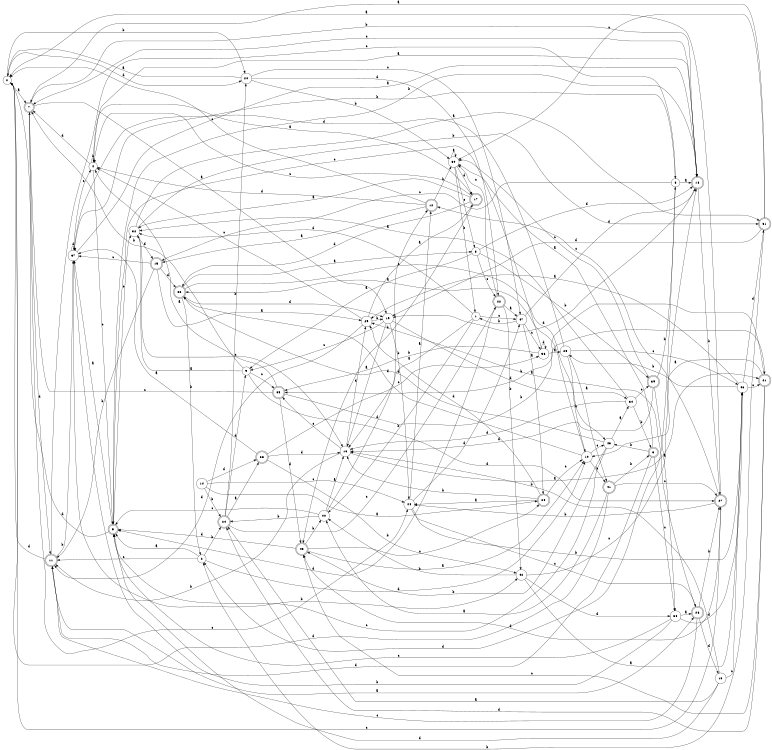digraph n39_8 {
__start0 [label="" shape="none"];

rankdir=LR;
size="8,5";

s0 [style="filled", color="black", fillcolor="white" shape="circle", label="0"];
s1 [style="filled", color="black", fillcolor="white" shape="circle", label="1"];
s2 [style="filled", color="black", fillcolor="white" shape="circle", label="2"];
s3 [style="rounded,filled", color="black", fillcolor="white" shape="doublecircle", label="3"];
s4 [style="filled", color="black", fillcolor="white" shape="circle", label="4"];
s5 [style="rounded,filled", color="black", fillcolor="white" shape="doublecircle", label="5"];
s6 [style="filled", color="black", fillcolor="white" shape="circle", label="6"];
s7 [style="rounded,filled", color="black", fillcolor="white" shape="doublecircle", label="7"];
s8 [style="filled", color="black", fillcolor="white" shape="circle", label="8"];
s9 [style="filled", color="black", fillcolor="white" shape="circle", label="9"];
s10 [style="filled", color="black", fillcolor="white" shape="circle", label="10"];
s11 [style="rounded,filled", color="black", fillcolor="white" shape="doublecircle", label="11"];
s12 [style="rounded,filled", color="black", fillcolor="white" shape="doublecircle", label="12"];
s13 [style="filled", color="black", fillcolor="white" shape="circle", label="13"];
s14 [style="filled", color="black", fillcolor="white" shape="circle", label="14"];
s15 [style="rounded,filled", color="black", fillcolor="white" shape="doublecircle", label="15"];
s16 [style="filled", color="black", fillcolor="white" shape="circle", label="16"];
s17 [style="rounded,filled", color="black", fillcolor="white" shape="doublecircle", label="17"];
s18 [style="rounded,filled", color="black", fillcolor="white" shape="doublecircle", label="18"];
s19 [style="filled", color="black", fillcolor="white" shape="circle", label="19"];
s20 [style="filled", color="black", fillcolor="white" shape="circle", label="20"];
s21 [style="rounded,filled", color="black", fillcolor="white" shape="doublecircle", label="21"];
s22 [style="rounded,filled", color="black", fillcolor="white" shape="doublecircle", label="22"];
s23 [style="rounded,filled", color="black", fillcolor="white" shape="doublecircle", label="23"];
s24 [style="rounded,filled", color="black", fillcolor="white" shape="doublecircle", label="24"];
s25 [style="filled", color="black", fillcolor="white" shape="circle", label="25"];
s26 [style="rounded,filled", color="black", fillcolor="white" shape="doublecircle", label="26"];
s27 [style="rounded,filled", color="black", fillcolor="white" shape="doublecircle", label="27"];
s28 [style="rounded,filled", color="black", fillcolor="white" shape="doublecircle", label="28"];
s29 [style="filled", color="black", fillcolor="white" shape="circle", label="29"];
s30 [style="filled", color="black", fillcolor="white" shape="circle", label="30"];
s31 [style="rounded,filled", color="black", fillcolor="white" shape="doublecircle", label="31"];
s32 [style="filled", color="black", fillcolor="white" shape="circle", label="32"];
s33 [style="rounded,filled", color="black", fillcolor="white" shape="doublecircle", label="33"];
s34 [style="filled", color="black", fillcolor="white" shape="circle", label="34"];
s35 [style="rounded,filled", color="black", fillcolor="white" shape="doublecircle", label="35"];
s36 [style="filled", color="black", fillcolor="white" shape="circle", label="36"];
s37 [style="filled", color="black", fillcolor="white" shape="circle", label="37"];
s38 [style="filled", color="black", fillcolor="white" shape="circle", label="38"];
s39 [style="rounded,filled", color="black", fillcolor="white" shape="doublecircle", label="39"];
s40 [style="filled", color="black", fillcolor="white" shape="circle", label="40"];
s41 [style="rounded,filled", color="black", fillcolor="white" shape="doublecircle", label="41"];
s42 [style="filled", color="black", fillcolor="white" shape="circle", label="42"];
s43 [style="filled", color="black", fillcolor="white" shape="circle", label="43"];
s44 [style="filled", color="black", fillcolor="white" shape="circle", label="44"];
s45 [style="rounded,filled", color="black", fillcolor="white" shape="doublecircle", label="45"];
s46 [style="filled", color="black", fillcolor="white" shape="circle", label="46"];
s47 [style="filled", color="black", fillcolor="white" shape="circle", label="47"];
s0 -> s7 [label="a"];
s0 -> s20 [label="b"];
s0 -> s27 [label="c"];
s0 -> s20 [label="d"];
s1 -> s16 [label="a"];
s1 -> s40 [label="b"];
s1 -> s47 [label="c"];
s1 -> s32 [label="d"];
s2 -> s5 [label="a"];
s2 -> s24 [label="b"];
s2 -> s11 [label="c"];
s2 -> s10 [label="d"];
s3 -> s30 [label="a"];
s3 -> s43 [label="b"];
s3 -> s38 [label="c"];
s3 -> s11 [label="d"];
s4 -> s17 [label="a"];
s4 -> s4 [label="b"];
s4 -> s5 [label="c"];
s4 -> s7 [label="d"];
s5 -> s37 [label="a"];
s5 -> s18 [label="b"];
s5 -> s32 [label="c"];
s5 -> s0 [label="d"];
s6 -> s18 [label="a"];
s6 -> s37 [label="b"];
s6 -> s15 [label="c"];
s6 -> s2 [label="d"];
s7 -> s19 [label="a"];
s7 -> s18 [label="b"];
s7 -> s44 [label="c"];
s7 -> s11 [label="d"];
s8 -> s9 [label="a"];
s8 -> s39 [label="b"];
s8 -> s22 [label="c"];
s8 -> s18 [label="d"];
s9 -> s32 [label="a"];
s9 -> s7 [label="b"];
s9 -> s35 [label="c"];
s9 -> s27 [label="d"];
s10 -> s33 [label="a"];
s10 -> s41 [label="b"];
s10 -> s43 [label="c"];
s10 -> s33 [label="d"];
s11 -> s26 [label="a"];
s11 -> s37 [label="b"];
s11 -> s6 [label="c"];
s11 -> s0 [label="d"];
s12 -> s15 [label="a"];
s12 -> s30 [label="b"];
s12 -> s0 [label="c"];
s12 -> s4 [label="d"];
s13 -> s24 [label="a"];
s13 -> s16 [label="b"];
s13 -> s46 [label="c"];
s13 -> s5 [label="d"];
s14 -> s28 [label="a"];
s14 -> s24 [label="b"];
s14 -> s44 [label="c"];
s14 -> s23 [label="d"];
s15 -> s29 [label="a"];
s15 -> s11 [label="b"];
s15 -> s37 [label="c"];
s15 -> s33 [label="d"];
s16 -> s21 [label="a"];
s16 -> s11 [label="b"];
s16 -> s35 [label="c"];
s16 -> s29 [label="d"];
s17 -> s32 [label="a"];
s17 -> s45 [label="b"];
s17 -> s4 [label="c"];
s17 -> s33 [label="d"];
s18 -> s4 [label="a"];
s18 -> s27 [label="b"];
s18 -> s7 [label="c"];
s18 -> s19 [label="d"];
s19 -> s16 [label="a"];
s19 -> s44 [label="b"];
s19 -> s9 [label="c"];
s19 -> s34 [label="d"];
s20 -> s0 [label="a"];
s20 -> s30 [label="b"];
s20 -> s47 [label="c"];
s20 -> s22 [label="d"];
s21 -> s10 [label="a"];
s21 -> s35 [label="b"];
s21 -> s45 [label="c"];
s21 -> s24 [label="d"];
s22 -> s47 [label="a"];
s22 -> s42 [label="b"];
s22 -> s30 [label="c"];
s22 -> s5 [label="d"];
s23 -> s37 [label="a"];
s23 -> s42 [label="b"];
s23 -> s36 [label="c"];
s23 -> s16 [label="d"];
s24 -> s23 [label="a"];
s24 -> s20 [label="b"];
s24 -> s22 [label="c"];
s24 -> s9 [label="d"];
s25 -> s41 [label="a"];
s25 -> s10 [label="b"];
s25 -> s46 [label="c"];
s25 -> s37 [label="d"];
s26 -> s29 [label="a"];
s26 -> s27 [label="b"];
s26 -> s11 [label="c"];
s26 -> s13 [label="d"];
s27 -> s0 [label="a"];
s27 -> s44 [label="b"];
s27 -> s12 [label="c"];
s27 -> s45 [label="d"];
s28 -> s44 [label="a"];
s28 -> s16 [label="b"];
s28 -> s10 [label="c"];
s28 -> s29 [label="d"];
s29 -> s17 [label="a"];
s29 -> s19 [label="b"];
s29 -> s4 [label="c"];
s29 -> s11 [label="d"];
s30 -> s30 [label="a"];
s30 -> s1 [label="b"];
s30 -> s8 [label="c"];
s30 -> s17 [label="d"];
s31 -> s7 [label="a"];
s31 -> s2 [label="b"];
s31 -> s30 [label="c"];
s31 -> s19 [label="d"];
s32 -> s31 [label="a"];
s32 -> s31 [label="b"];
s32 -> s16 [label="c"];
s32 -> s15 [label="d"];
s33 -> s8 [label="a"];
s33 -> s2 [label="b"];
s33 -> s43 [label="c"];
s33 -> s19 [label="d"];
s34 -> s32 [label="a"];
s34 -> s3 [label="b"];
s34 -> s39 [label="c"];
s34 -> s16 [label="d"];
s35 -> s4 [label="a"];
s35 -> s21 [label="b"];
s35 -> s7 [label="c"];
s35 -> s45 [label="d"];
s36 -> s25 [label="a"];
s36 -> s35 [label="b"];
s36 -> s5 [label="c"];
s36 -> s36 [label="d"];
s37 -> s18 [label="a"];
s37 -> s42 [label="b"];
s37 -> s4 [label="c"];
s37 -> s37 [label="d"];
s38 -> s26 [label="a"];
s38 -> s37 [label="b"];
s38 -> s5 [label="c"];
s38 -> s46 [label="d"];
s39 -> s38 [label="a"];
s39 -> s6 [label="b"];
s39 -> s30 [label="c"];
s39 -> s16 [label="d"];
s40 -> s16 [label="a"];
s40 -> s24 [label="b"];
s40 -> s5 [label="c"];
s40 -> s12 [label="d"];
s41 -> s40 [label="a"];
s41 -> s3 [label="b"];
s41 -> s27 [label="c"];
s41 -> s0 [label="d"];
s42 -> s46 [label="a"];
s42 -> s40 [label="b"];
s42 -> s18 [label="c"];
s42 -> s38 [label="d"];
s43 -> s34 [label="a"];
s43 -> s45 [label="b"];
s43 -> s5 [label="c"];
s43 -> s33 [label="d"];
s44 -> s12 [label="a"];
s44 -> s46 [label="b"];
s44 -> s26 [label="c"];
s44 -> s47 [label="d"];
s45 -> s10 [label="a"];
s45 -> s40 [label="b"];
s45 -> s28 [label="c"];
s45 -> s5 [label="d"];
s46 -> s29 [label="a"];
s46 -> s25 [label="b"];
s46 -> s21 [label="c"];
s46 -> s31 [label="d"];
s47 -> s28 [label="a"];
s47 -> s1 [label="b"];
s47 -> s36 [label="c"];
s47 -> s18 [label="d"];

}